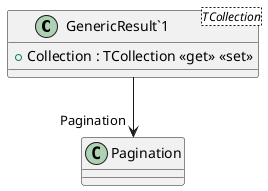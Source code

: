 @startuml
class "GenericResult`1"<TCollection> {
    + Collection : TCollection <<get>> <<set>>
}
"GenericResult`1" --> "Pagination" Pagination
@enduml
